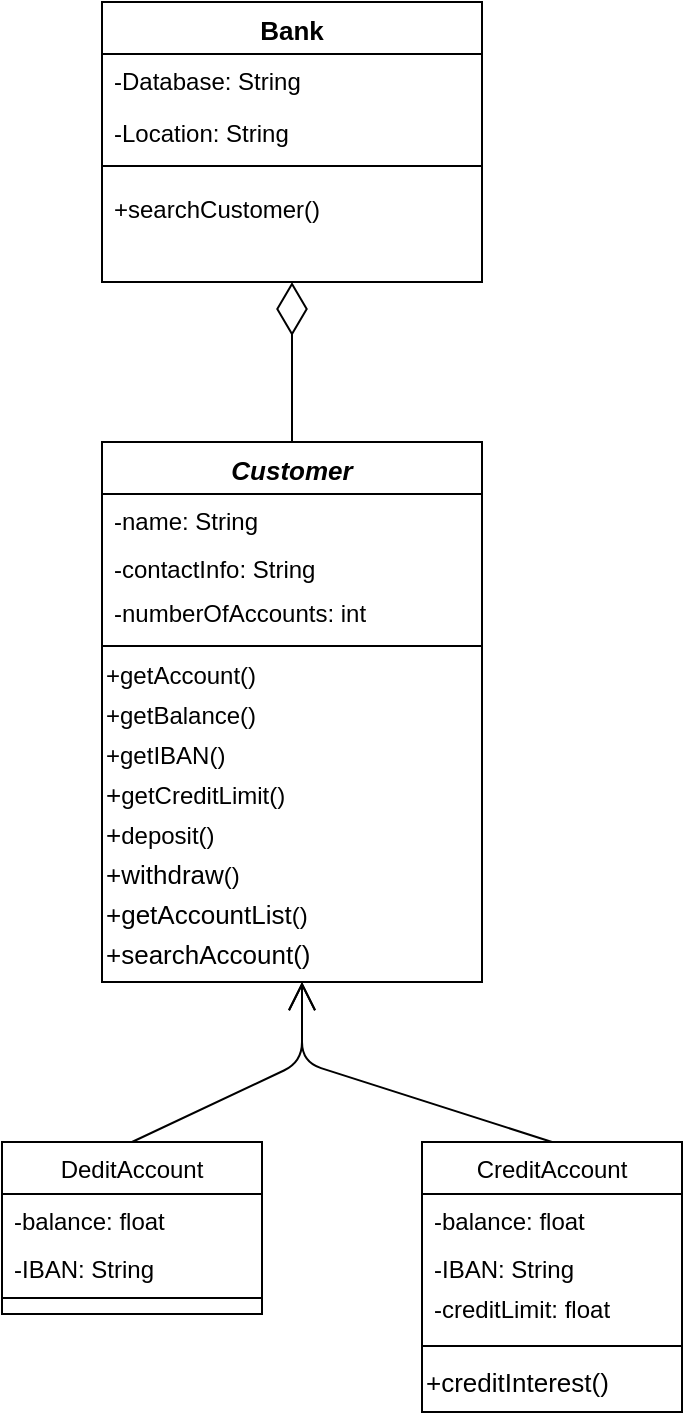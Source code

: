 <mxfile version="14.3.1" type="github">
  <diagram id="C5RBs43oDa-KdzZeNtuy" name="Page-1">
    <mxGraphModel dx="830" dy="770" grid="1" gridSize="10" guides="1" tooltips="1" connect="1" arrows="1" fold="1" page="1" pageScale="1" pageWidth="827" pageHeight="1169" math="0" shadow="0">
      <root>
        <mxCell id="WIyWlLk6GJQsqaUBKTNV-0" />
        <mxCell id="WIyWlLk6GJQsqaUBKTNV-1" parent="WIyWlLk6GJQsqaUBKTNV-0" />
        <mxCell id="zkfFHV4jXpPFQw0GAbJ--6" value="Customer" style="swimlane;fontStyle=3;align=center;verticalAlign=top;childLayout=stackLayout;horizontal=1;startSize=26;horizontalStack=0;resizeParent=1;resizeLast=0;collapsible=1;marginBottom=0;rounded=0;shadow=0;strokeWidth=1;fontSize=13;" parent="WIyWlLk6GJQsqaUBKTNV-1" vertex="1">
          <mxGeometry x="220" y="290" width="190" height="270" as="geometry">
            <mxRectangle x="130" y="380" width="160" height="26" as="alternateBounds" />
          </mxGeometry>
        </mxCell>
        <mxCell id="zkfFHV4jXpPFQw0GAbJ--7" value="-name: String" style="text;align=left;verticalAlign=top;spacingLeft=4;spacingRight=4;overflow=hidden;rotatable=0;points=[[0,0.5],[1,0.5]];portConstraint=eastwest;" parent="zkfFHV4jXpPFQw0GAbJ--6" vertex="1">
          <mxGeometry y="26" width="190" height="24" as="geometry" />
        </mxCell>
        <mxCell id="zkfFHV4jXpPFQw0GAbJ--8" value="-contactInfo: String" style="text;align=left;verticalAlign=top;spacingLeft=4;spacingRight=4;overflow=hidden;rotatable=0;points=[[0,0.5],[1,0.5]];portConstraint=eastwest;rounded=0;shadow=0;html=0;" parent="zkfFHV4jXpPFQw0GAbJ--6" vertex="1">
          <mxGeometry y="50" width="190" height="22" as="geometry" />
        </mxCell>
        <mxCell id="yxBhZZTDCW2UDi8jS8cN-23" value="-numberOfAccounts: int" style="text;align=left;verticalAlign=top;spacingLeft=4;spacingRight=4;overflow=hidden;rotatable=0;points=[[0,0.5],[1,0.5]];portConstraint=eastwest;rounded=0;shadow=0;html=0;" vertex="1" parent="zkfFHV4jXpPFQw0GAbJ--6">
          <mxGeometry y="72" width="190" height="26" as="geometry" />
        </mxCell>
        <mxCell id="zkfFHV4jXpPFQw0GAbJ--9" value="" style="line;html=1;strokeWidth=1;align=left;verticalAlign=middle;spacingTop=-1;spacingLeft=3;spacingRight=3;rotatable=0;labelPosition=right;points=[];portConstraint=eastwest;" parent="zkfFHV4jXpPFQw0GAbJ--6" vertex="1">
          <mxGeometry y="98" width="190" height="8" as="geometry" />
        </mxCell>
        <mxCell id="yxBhZZTDCW2UDi8jS8cN-57" value="&lt;span style=&quot;font-size: 12px&quot;&gt;+getAccount()&lt;/span&gt;" style="text;html=1;align=left;verticalAlign=middle;resizable=0;points=[];autosize=1;fontSize=13;" vertex="1" parent="zkfFHV4jXpPFQw0GAbJ--6">
          <mxGeometry y="106" width="190" height="20" as="geometry" />
        </mxCell>
        <mxCell id="yxBhZZTDCW2UDi8jS8cN-63" value="&lt;span style=&quot;font-size: 12px&quot;&gt;+getBalance()&lt;/span&gt;" style="text;html=1;align=left;verticalAlign=middle;resizable=0;points=[];autosize=1;fontSize=13;" vertex="1" parent="zkfFHV4jXpPFQw0GAbJ--6">
          <mxGeometry y="126" width="190" height="20" as="geometry" />
        </mxCell>
        <mxCell id="yxBhZZTDCW2UDi8jS8cN-64" value="&lt;span style=&quot;font-size: 12px&quot;&gt;+getIBAN()&lt;/span&gt;" style="text;html=1;align=left;verticalAlign=middle;resizable=0;points=[];autosize=1;fontSize=13;" vertex="1" parent="zkfFHV4jXpPFQw0GAbJ--6">
          <mxGeometry y="146" width="190" height="20" as="geometry" />
        </mxCell>
        <mxCell id="yxBhZZTDCW2UDi8jS8cN-65" value="+&lt;span style=&quot;font-size: 12px&quot;&gt;getCreditLimit()&lt;/span&gt;" style="text;html=1;align=left;verticalAlign=middle;resizable=0;points=[];autosize=1;fontSize=13;" vertex="1" parent="zkfFHV4jXpPFQw0GAbJ--6">
          <mxGeometry y="166" width="190" height="20" as="geometry" />
        </mxCell>
        <mxCell id="yxBhZZTDCW2UDi8jS8cN-66" value="+&lt;span style=&quot;font-size: 12px&quot;&gt;deposit()&lt;/span&gt;" style="text;html=1;align=left;verticalAlign=middle;resizable=0;points=[];autosize=1;fontSize=13;" vertex="1" parent="zkfFHV4jXpPFQw0GAbJ--6">
          <mxGeometry y="186" width="190" height="20" as="geometry" />
        </mxCell>
        <mxCell id="yxBhZZTDCW2UDi8jS8cN-67" value="+withdraw&lt;span style=&quot;font-size: 12px&quot;&gt;()&lt;/span&gt;" style="text;html=1;align=left;verticalAlign=middle;resizable=0;points=[];autosize=1;fontSize=13;" vertex="1" parent="zkfFHV4jXpPFQw0GAbJ--6">
          <mxGeometry y="206" width="190" height="20" as="geometry" />
        </mxCell>
        <mxCell id="yxBhZZTDCW2UDi8jS8cN-72" value="+getAccountList&lt;span style=&quot;font-size: 12px&quot;&gt;()&lt;/span&gt;" style="text;html=1;align=left;verticalAlign=middle;resizable=0;points=[];autosize=1;fontSize=13;" vertex="1" parent="zkfFHV4jXpPFQw0GAbJ--6">
          <mxGeometry y="226" width="190" height="20" as="geometry" />
        </mxCell>
        <mxCell id="yxBhZZTDCW2UDi8jS8cN-76" value="+searchAccount()" style="text;html=1;align=left;verticalAlign=middle;resizable=0;points=[];autosize=1;fontSize=13;" vertex="1" parent="zkfFHV4jXpPFQw0GAbJ--6">
          <mxGeometry y="246" width="190" height="20" as="geometry" />
        </mxCell>
        <mxCell id="zkfFHV4jXpPFQw0GAbJ--13" value="CreditAccount" style="swimlane;fontStyle=0;align=center;verticalAlign=top;childLayout=stackLayout;horizontal=1;startSize=26;horizontalStack=0;resizeParent=1;resizeLast=0;collapsible=1;marginBottom=0;rounded=0;shadow=0;strokeWidth=1;" parent="WIyWlLk6GJQsqaUBKTNV-1" vertex="1">
          <mxGeometry x="380" y="640" width="130" height="135" as="geometry">
            <mxRectangle x="340" y="380" width="170" height="26" as="alternateBounds" />
          </mxGeometry>
        </mxCell>
        <mxCell id="zkfFHV4jXpPFQw0GAbJ--14" value="-balance: float" style="text;align=left;verticalAlign=top;spacingLeft=4;spacingRight=4;overflow=hidden;rotatable=0;points=[[0,0.5],[1,0.5]];portConstraint=eastwest;" parent="zkfFHV4jXpPFQw0GAbJ--13" vertex="1">
          <mxGeometry y="26" width="130" height="24" as="geometry" />
        </mxCell>
        <mxCell id="yxBhZZTDCW2UDi8jS8cN-30" value="-IBAN: String" style="text;align=left;verticalAlign=top;spacingLeft=4;spacingRight=4;overflow=hidden;rotatable=0;points=[[0,0.5],[1,0.5]];portConstraint=eastwest;" vertex="1" parent="zkfFHV4jXpPFQw0GAbJ--13">
          <mxGeometry y="50" width="130" height="20" as="geometry" />
        </mxCell>
        <mxCell id="yxBhZZTDCW2UDi8jS8cN-34" value="-creditLimit: float" style="text;align=left;verticalAlign=top;spacingLeft=4;spacingRight=4;overflow=hidden;rotatable=0;points=[[0,0.5],[1,0.5]];portConstraint=eastwest;" vertex="1" parent="zkfFHV4jXpPFQw0GAbJ--13">
          <mxGeometry y="70" width="130" height="24" as="geometry" />
        </mxCell>
        <mxCell id="zkfFHV4jXpPFQw0GAbJ--15" value="" style="line;html=1;strokeWidth=1;align=left;verticalAlign=middle;spacingTop=-1;spacingLeft=3;spacingRight=3;rotatable=0;labelPosition=right;points=[];portConstraint=eastwest;" parent="zkfFHV4jXpPFQw0GAbJ--13" vertex="1">
          <mxGeometry y="94" width="130" height="16" as="geometry" />
        </mxCell>
        <mxCell id="yxBhZZTDCW2UDi8jS8cN-54" value="+creditInterest()" style="text;html=1;align=left;verticalAlign=middle;resizable=0;points=[];autosize=1;fontSize=13;" vertex="1" parent="zkfFHV4jXpPFQw0GAbJ--13">
          <mxGeometry y="110" width="130" height="20" as="geometry" />
        </mxCell>
        <mxCell id="yxBhZZTDCW2UDi8jS8cN-9" value="Bank" style="swimlane;fontStyle=1;align=center;verticalAlign=top;childLayout=stackLayout;horizontal=1;startSize=26;horizontalStack=0;resizeParent=1;resizeLast=0;collapsible=1;marginBottom=0;rounded=0;shadow=0;strokeWidth=1;fontSize=13;" vertex="1" parent="WIyWlLk6GJQsqaUBKTNV-1">
          <mxGeometry x="220" y="70" width="190" height="140" as="geometry">
            <mxRectangle x="550" y="140" width="160" height="26" as="alternateBounds" />
          </mxGeometry>
        </mxCell>
        <mxCell id="yxBhZZTDCW2UDi8jS8cN-10" value="-Database: String" style="text;align=left;verticalAlign=top;spacingLeft=4;spacingRight=4;overflow=hidden;rotatable=0;points=[[0,0.5],[1,0.5]];portConstraint=eastwest;" vertex="1" parent="yxBhZZTDCW2UDi8jS8cN-9">
          <mxGeometry y="26" width="190" height="26" as="geometry" />
        </mxCell>
        <mxCell id="yxBhZZTDCW2UDi8jS8cN-12" value="-Location: String" style="text;align=left;verticalAlign=top;spacingLeft=4;spacingRight=4;overflow=hidden;rotatable=0;points=[[0,0.5],[1,0.5]];portConstraint=eastwest;rounded=0;shadow=0;html=0;" vertex="1" parent="yxBhZZTDCW2UDi8jS8cN-9">
          <mxGeometry y="52" width="190" height="26" as="geometry" />
        </mxCell>
        <mxCell id="yxBhZZTDCW2UDi8jS8cN-15" value="" style="line;html=1;strokeWidth=1;align=left;verticalAlign=middle;spacingTop=-1;spacingLeft=3;spacingRight=3;rotatable=0;labelPosition=right;points=[];portConstraint=eastwest;" vertex="1" parent="yxBhZZTDCW2UDi8jS8cN-9">
          <mxGeometry y="78" width="190" height="8" as="geometry" />
        </mxCell>
        <mxCell id="yxBhZZTDCW2UDi8jS8cN-14" value="+searchCustomer()" style="text;align=left;verticalAlign=middle;spacingLeft=4;spacingRight=4;overflow=hidden;rotatable=0;points=[[0,0.5],[1,0.5]];portConstraint=eastwest;rounded=0;shadow=0;html=0;fontSize=12;" vertex="1" parent="yxBhZZTDCW2UDi8jS8cN-9">
          <mxGeometry y="86" width="190" height="34" as="geometry" />
        </mxCell>
        <mxCell id="yxBhZZTDCW2UDi8jS8cN-35" value="DeditAccount" style="swimlane;fontStyle=0;align=center;verticalAlign=top;childLayout=stackLayout;horizontal=1;startSize=26;horizontalStack=0;resizeParent=1;resizeLast=0;collapsible=1;marginBottom=0;rounded=0;shadow=0;strokeWidth=1;" vertex="1" parent="WIyWlLk6GJQsqaUBKTNV-1">
          <mxGeometry x="170" y="640" width="130" height="86" as="geometry">
            <mxRectangle x="340" y="380" width="170" height="26" as="alternateBounds" />
          </mxGeometry>
        </mxCell>
        <mxCell id="yxBhZZTDCW2UDi8jS8cN-36" value="-balance: float" style="text;align=left;verticalAlign=top;spacingLeft=4;spacingRight=4;overflow=hidden;rotatable=0;points=[[0,0.5],[1,0.5]];portConstraint=eastwest;" vertex="1" parent="yxBhZZTDCW2UDi8jS8cN-35">
          <mxGeometry y="26" width="130" height="24" as="geometry" />
        </mxCell>
        <mxCell id="yxBhZZTDCW2UDi8jS8cN-37" value="-IBAN: String" style="text;align=left;verticalAlign=top;spacingLeft=4;spacingRight=4;overflow=hidden;rotatable=0;points=[[0,0.5],[1,0.5]];portConstraint=eastwest;" vertex="1" parent="yxBhZZTDCW2UDi8jS8cN-35">
          <mxGeometry y="50" width="130" height="20" as="geometry" />
        </mxCell>
        <mxCell id="yxBhZZTDCW2UDi8jS8cN-39" value="" style="line;html=1;strokeWidth=1;align=left;verticalAlign=middle;spacingTop=-1;spacingLeft=3;spacingRight=3;rotatable=0;labelPosition=right;points=[];portConstraint=eastwest;" vertex="1" parent="yxBhZZTDCW2UDi8jS8cN-35">
          <mxGeometry y="70" width="130" height="16" as="geometry" />
        </mxCell>
        <mxCell id="yxBhZZTDCW2UDi8jS8cN-53" value="" style="endArrow=diamondThin;endFill=0;endSize=24;html=1;entryX=0.5;entryY=1;entryDx=0;entryDy=0;exitX=0.5;exitY=0;exitDx=0;exitDy=0;" edge="1" parent="WIyWlLk6GJQsqaUBKTNV-1" source="zkfFHV4jXpPFQw0GAbJ--6" target="yxBhZZTDCW2UDi8jS8cN-9">
          <mxGeometry width="160" relative="1" as="geometry">
            <mxPoint x="770" y="250" as="sourcePoint" />
            <mxPoint x="930" y="250" as="targetPoint" />
          </mxGeometry>
        </mxCell>
        <mxCell id="yxBhZZTDCW2UDi8jS8cN-74" value="" style="endArrow=open;endFill=1;endSize=12;html=1;fontSize=13;exitX=0.5;exitY=0;exitDx=0;exitDy=0;" edge="1" parent="WIyWlLk6GJQsqaUBKTNV-1" source="yxBhZZTDCW2UDi8jS8cN-35">
          <mxGeometry width="160" relative="1" as="geometry">
            <mxPoint x="470" y="400" as="sourcePoint" />
            <mxPoint x="320" y="560" as="targetPoint" />
            <Array as="points">
              <mxPoint x="320" y="600" />
            </Array>
          </mxGeometry>
        </mxCell>
        <mxCell id="yxBhZZTDCW2UDi8jS8cN-75" value="" style="endArrow=open;endFill=1;endSize=12;html=1;fontSize=13;exitX=0.5;exitY=0;exitDx=0;exitDy=0;" edge="1" parent="WIyWlLk6GJQsqaUBKTNV-1" source="zkfFHV4jXpPFQw0GAbJ--13">
          <mxGeometry width="160" relative="1" as="geometry">
            <mxPoint x="470" y="400" as="sourcePoint" />
            <mxPoint x="320" y="560" as="targetPoint" />
            <Array as="points">
              <mxPoint x="320" y="600" />
            </Array>
          </mxGeometry>
        </mxCell>
      </root>
    </mxGraphModel>
  </diagram>
</mxfile>
